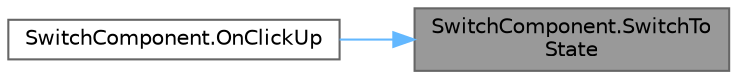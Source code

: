 digraph "SwitchComponent.SwitchToState"
{
 // LATEX_PDF_SIZE
  bgcolor="transparent";
  edge [fontname=Helvetica,fontsize=10,labelfontname=Helvetica,labelfontsize=10];
  node [fontname=Helvetica,fontsize=10,shape=box,height=0.2,width=0.4];
  rankdir="RL";
  Node1 [id="Node000001",label="SwitchComponent.SwitchTo\lState",height=0.2,width=0.4,color="gray40", fillcolor="grey60", style="filled", fontcolor="black",tooltip="Switches the button to a specific state, optionally invoking the corresponding event."];
  Node1 -> Node2 [id="edge1_Node000001_Node000002",dir="back",color="steelblue1",style="solid",tooltip=" "];
  Node2 [id="Node000002",label="SwitchComponent.OnClickUp",height=0.2,width=0.4,color="grey40", fillcolor="white", style="filled",URL="$class_switch_component.html#af6af65648c0befa5b7b183080e608dab",tooltip="Handles the behavior when the button is released. Toggles the button's state and triggers the corresp..."];
}
